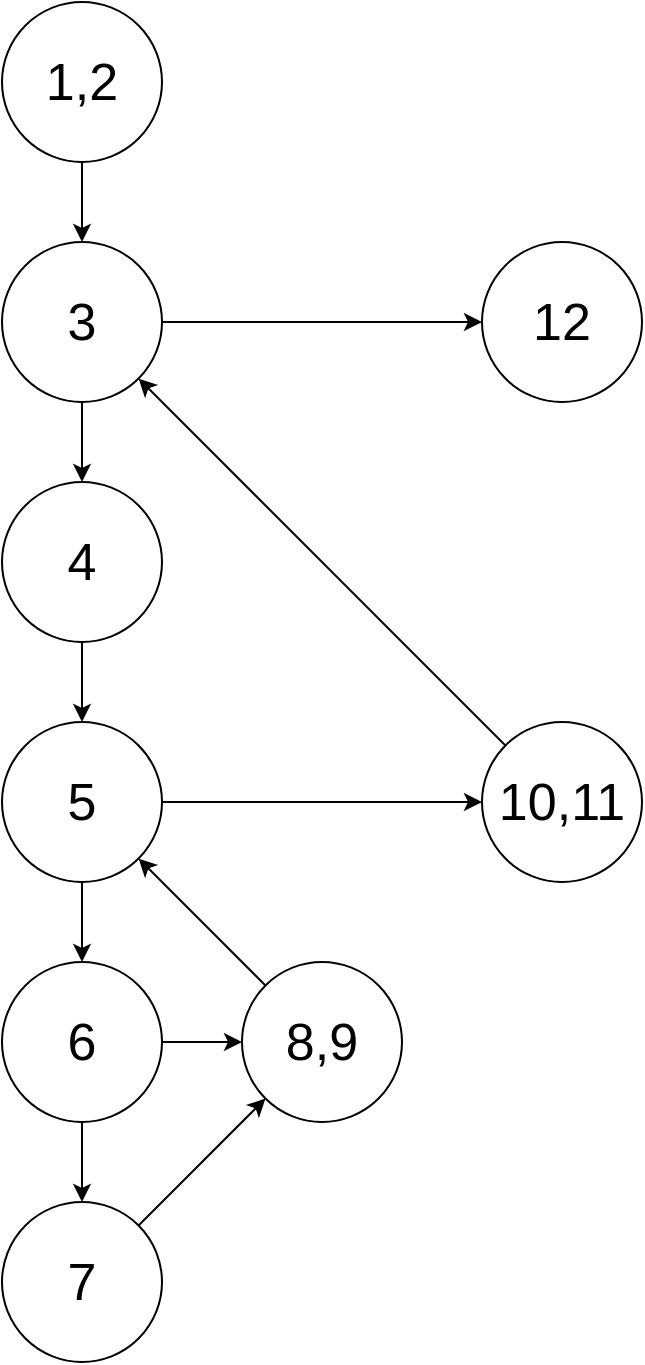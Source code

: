 <mxfile version="14.5.1" type="device"><diagram id="F16mrsDQdcif6Ca_gKTo" name="第 1 页"><mxGraphModel dx="1217" dy="706" grid="1" gridSize="10" guides="1" tooltips="1" connect="1" arrows="1" fold="1" page="1" pageScale="1" pageWidth="1654" pageHeight="2336" math="0" shadow="0"><root><mxCell id="0"/><mxCell id="1" parent="0"/><mxCell id="7HYq2ZufN2IwrTbqmGYb-4" value="" style="edgeStyle=orthogonalEdgeStyle;rounded=0;orthogonalLoop=1;jettySize=auto;html=1;fontSize=26;" edge="1" parent="1" source="7HYq2ZufN2IwrTbqmGYb-1" target="7HYq2ZufN2IwrTbqmGYb-2"><mxGeometry relative="1" as="geometry"/></mxCell><mxCell id="7HYq2ZufN2IwrTbqmGYb-1" value="1,2" style="ellipse;whiteSpace=wrap;html=1;aspect=fixed;fontSize=26;" vertex="1" parent="1"><mxGeometry x="320" y="40" width="80" height="80" as="geometry"/></mxCell><mxCell id="7HYq2ZufN2IwrTbqmGYb-5" value="" style="edgeStyle=orthogonalEdgeStyle;rounded=0;orthogonalLoop=1;jettySize=auto;html=1;fontSize=26;" edge="1" parent="1" source="7HYq2ZufN2IwrTbqmGYb-2" target="7HYq2ZufN2IwrTbqmGYb-3"><mxGeometry relative="1" as="geometry"/></mxCell><mxCell id="7HYq2ZufN2IwrTbqmGYb-29" style="edgeStyle=none;rounded=0;orthogonalLoop=1;jettySize=auto;html=1;exitX=1;exitY=0.5;exitDx=0;exitDy=0;entryX=0;entryY=0.5;entryDx=0;entryDy=0;fontSize=26;" edge="1" parent="1" source="7HYq2ZufN2IwrTbqmGYb-2" target="7HYq2ZufN2IwrTbqmGYb-18"><mxGeometry relative="1" as="geometry"/></mxCell><mxCell id="7HYq2ZufN2IwrTbqmGYb-2" value="3" style="ellipse;whiteSpace=wrap;html=1;aspect=fixed;fontSize=26;" vertex="1" parent="1"><mxGeometry x="320" y="160" width="80" height="80" as="geometry"/></mxCell><mxCell id="7HYq2ZufN2IwrTbqmGYb-7" value="" style="edgeStyle=orthogonalEdgeStyle;rounded=0;orthogonalLoop=1;jettySize=auto;html=1;fontSize=26;" edge="1" parent="1" source="7HYq2ZufN2IwrTbqmGYb-3" target="7HYq2ZufN2IwrTbqmGYb-6"><mxGeometry relative="1" as="geometry"/></mxCell><mxCell id="7HYq2ZufN2IwrTbqmGYb-3" value="4" style="ellipse;whiteSpace=wrap;html=1;aspect=fixed;fontSize=26;" vertex="1" parent="1"><mxGeometry x="320" y="280" width="80" height="80" as="geometry"/></mxCell><mxCell id="7HYq2ZufN2IwrTbqmGYb-9" value="" style="edgeStyle=orthogonalEdgeStyle;rounded=0;orthogonalLoop=1;jettySize=auto;html=1;fontSize=26;" edge="1" parent="1" source="7HYq2ZufN2IwrTbqmGYb-6" target="7HYq2ZufN2IwrTbqmGYb-8"><mxGeometry relative="1" as="geometry"/></mxCell><mxCell id="7HYq2ZufN2IwrTbqmGYb-26" style="edgeStyle=none;rounded=0;orthogonalLoop=1;jettySize=auto;html=1;exitX=1;exitY=0.5;exitDx=0;exitDy=0;entryX=0;entryY=0.5;entryDx=0;entryDy=0;fontSize=26;" edge="1" parent="1" source="7HYq2ZufN2IwrTbqmGYb-6" target="7HYq2ZufN2IwrTbqmGYb-14"><mxGeometry relative="1" as="geometry"/></mxCell><mxCell id="7HYq2ZufN2IwrTbqmGYb-6" value="5" style="ellipse;whiteSpace=wrap;html=1;aspect=fixed;fontSize=26;" vertex="1" parent="1"><mxGeometry x="320" y="400" width="80" height="80" as="geometry"/></mxCell><mxCell id="7HYq2ZufN2IwrTbqmGYb-11" value="" style="edgeStyle=orthogonalEdgeStyle;rounded=0;orthogonalLoop=1;jettySize=auto;html=1;fontSize=26;" edge="1" parent="1" source="7HYq2ZufN2IwrTbqmGYb-8" target="7HYq2ZufN2IwrTbqmGYb-10"><mxGeometry relative="1" as="geometry"/></mxCell><mxCell id="7HYq2ZufN2IwrTbqmGYb-25" style="edgeStyle=orthogonalEdgeStyle;rounded=0;orthogonalLoop=1;jettySize=auto;html=1;exitX=1;exitY=0.5;exitDx=0;exitDy=0;entryX=0;entryY=0.5;entryDx=0;entryDy=0;fontSize=26;" edge="1" parent="1" source="7HYq2ZufN2IwrTbqmGYb-8" target="7HYq2ZufN2IwrTbqmGYb-12"><mxGeometry relative="1" as="geometry"/></mxCell><mxCell id="7HYq2ZufN2IwrTbqmGYb-8" value="6" style="ellipse;whiteSpace=wrap;html=1;aspect=fixed;fontSize=26;" vertex="1" parent="1"><mxGeometry x="320" y="520" width="80" height="80" as="geometry"/></mxCell><mxCell id="7HYq2ZufN2IwrTbqmGYb-13" value="" style="rounded=0;orthogonalLoop=1;jettySize=auto;html=1;fontSize=26;entryX=0;entryY=1;entryDx=0;entryDy=0;" edge="1" parent="1" source="7HYq2ZufN2IwrTbqmGYb-10" target="7HYq2ZufN2IwrTbqmGYb-12"><mxGeometry relative="1" as="geometry"/></mxCell><mxCell id="7HYq2ZufN2IwrTbqmGYb-10" value="7" style="ellipse;whiteSpace=wrap;html=1;aspect=fixed;fontSize=26;" vertex="1" parent="1"><mxGeometry x="320" y="640" width="80" height="80" as="geometry"/></mxCell><mxCell id="7HYq2ZufN2IwrTbqmGYb-23" style="rounded=0;orthogonalLoop=1;jettySize=auto;html=1;entryX=1;entryY=1;entryDx=0;entryDy=0;fontSize=26;exitX=0;exitY=0;exitDx=0;exitDy=0;" edge="1" parent="1" source="7HYq2ZufN2IwrTbqmGYb-12" target="7HYq2ZufN2IwrTbqmGYb-6"><mxGeometry relative="1" as="geometry"><mxPoint x="600" y="840" as="sourcePoint"/></mxGeometry></mxCell><mxCell id="7HYq2ZufN2IwrTbqmGYb-12" value="8,9" style="ellipse;whiteSpace=wrap;html=1;aspect=fixed;fontSize=26;" vertex="1" parent="1"><mxGeometry x="440" y="520" width="80" height="80" as="geometry"/></mxCell><mxCell id="7HYq2ZufN2IwrTbqmGYb-28" style="edgeStyle=none;rounded=0;orthogonalLoop=1;jettySize=auto;html=1;exitX=0;exitY=0;exitDx=0;exitDy=0;entryX=1;entryY=1;entryDx=0;entryDy=0;fontSize=26;" edge="1" parent="1" source="7HYq2ZufN2IwrTbqmGYb-14" target="7HYq2ZufN2IwrTbqmGYb-2"><mxGeometry relative="1" as="geometry"/></mxCell><mxCell id="7HYq2ZufN2IwrTbqmGYb-14" value="10,11" style="ellipse;whiteSpace=wrap;html=1;aspect=fixed;fontSize=26;" vertex="1" parent="1"><mxGeometry x="560" y="400" width="80" height="80" as="geometry"/></mxCell><mxCell id="7HYq2ZufN2IwrTbqmGYb-18" value="12" style="ellipse;whiteSpace=wrap;html=1;aspect=fixed;fontSize=26;" vertex="1" parent="1"><mxGeometry x="560" y="160" width="80" height="80" as="geometry"/></mxCell></root></mxGraphModel></diagram></mxfile>